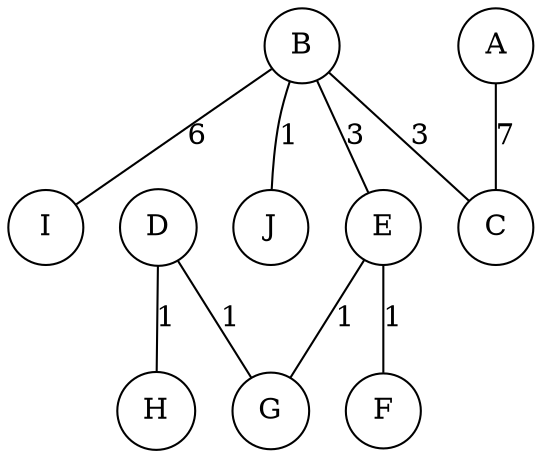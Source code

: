 graph Prim {
E [ shape = circle];
G [shape = circle];
E -- G [label = 1 ];
E [ shape = circle];
F [shape = circle];
E -- F [label = 1 ];
D [ shape = circle];
G [shape = circle];
D -- G [label = 1 ];
D [ shape = circle];
H [shape = circle];
D -- H [label = 1 ];
B [ shape = circle];
E [shape = circle];
B -- E [label = 3 ];
B [ shape = circle];
J [shape = circle];
B -- J [label = 1 ];
B [ shape = circle];
C [shape = circle];
B -- C [label = 3 ];
B [ shape = circle];
I [shape = circle];
B -- I [label = 6 ];
A [ shape = circle];
C [shape = circle];
A -- C [label = 7 ];
}